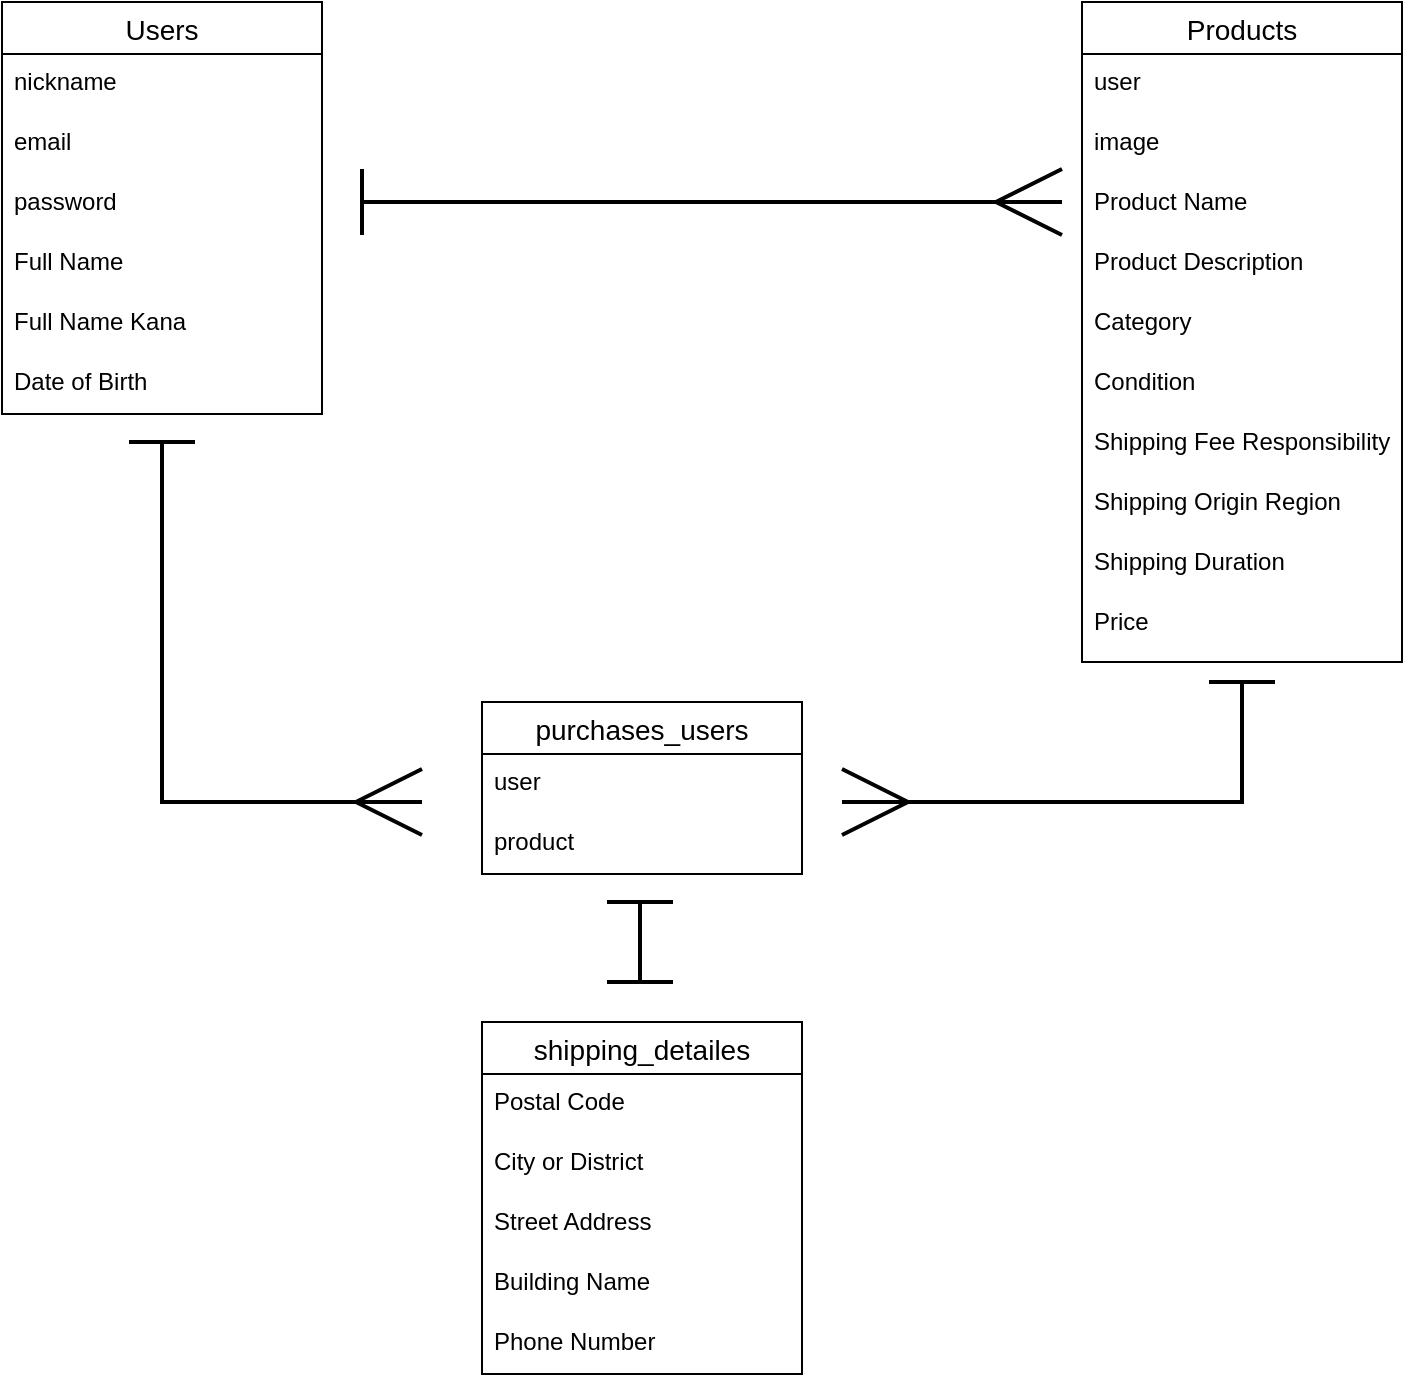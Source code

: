 <mxfile>
    <diagram id="C0V_ddlSkA2Mekc8LIzD" name="ページ1">
        <mxGraphModel dx="1227" dy="927" grid="1" gridSize="10" guides="1" tooltips="1" connect="1" arrows="1" fold="1" page="1" pageScale="1" pageWidth="827" pageHeight="1169" math="0" shadow="0">
            <root>
                <mxCell id="0"/>
                <mxCell id="1" parent="0"/>
                <mxCell id="56" value="Users" style="swimlane;fontStyle=0;childLayout=stackLayout;horizontal=1;startSize=26;horizontalStack=0;resizeParent=1;resizeParentMax=0;resizeLast=0;collapsible=1;marginBottom=0;align=center;fontSize=14;" vertex="1" parent="1">
                    <mxGeometry x="80" y="40" width="160" height="206" as="geometry"/>
                </mxCell>
                <mxCell id="57" value="nickname" style="text;strokeColor=none;fillColor=none;spacingLeft=4;spacingRight=4;overflow=hidden;rotatable=0;points=[[0,0.5],[1,0.5]];portConstraint=eastwest;fontSize=12;" vertex="1" parent="56">
                    <mxGeometry y="26" width="160" height="30" as="geometry"/>
                </mxCell>
                <mxCell id="58" value="email" style="text;strokeColor=none;fillColor=none;spacingLeft=4;spacingRight=4;overflow=hidden;rotatable=0;points=[[0,0.5],[1,0.5]];portConstraint=eastwest;fontSize=12;" vertex="1" parent="56">
                    <mxGeometry y="56" width="160" height="30" as="geometry"/>
                </mxCell>
                <mxCell id="59" value="password" style="text;strokeColor=none;fillColor=none;spacingLeft=4;spacingRight=4;overflow=hidden;rotatable=0;points=[[0,0.5],[1,0.5]];portConstraint=eastwest;fontSize=12;" vertex="1" parent="56">
                    <mxGeometry y="86" width="160" height="30" as="geometry"/>
                </mxCell>
                <mxCell id="60" value="Full Name" style="text;strokeColor=none;fillColor=none;spacingLeft=4;spacingRight=4;overflow=hidden;rotatable=0;points=[[0,0.5],[1,0.5]];portConstraint=eastwest;fontSize=12;" vertex="1" parent="56">
                    <mxGeometry y="116" width="160" height="30" as="geometry"/>
                </mxCell>
                <mxCell id="62" value="Full Name Kana" style="text;strokeColor=none;fillColor=none;spacingLeft=4;spacingRight=4;overflow=hidden;rotatable=0;points=[[0,0.5],[1,0.5]];portConstraint=eastwest;fontSize=12;" vertex="1" parent="56">
                    <mxGeometry y="146" width="160" height="30" as="geometry"/>
                </mxCell>
                <mxCell id="61" value="Date of Birth" style="text;strokeColor=none;fillColor=none;spacingLeft=4;spacingRight=4;overflow=hidden;rotatable=0;points=[[0,0.5],[1,0.5]];portConstraint=eastwest;fontSize=12;" vertex="1" parent="56">
                    <mxGeometry y="176" width="160" height="30" as="geometry"/>
                </mxCell>
                <mxCell id="63" value="Products" style="swimlane;fontStyle=0;childLayout=stackLayout;horizontal=1;startSize=26;horizontalStack=0;resizeParent=1;resizeParentMax=0;resizeLast=0;collapsible=1;marginBottom=0;align=center;fontSize=14;" vertex="1" parent="1">
                    <mxGeometry x="620" y="40" width="160" height="330" as="geometry"/>
                </mxCell>
                <mxCell id="64" value="user" style="text;strokeColor=none;fillColor=none;spacingLeft=4;spacingRight=4;overflow=hidden;rotatable=0;points=[[0,0.5],[1,0.5]];portConstraint=eastwest;fontSize=12;" vertex="1" parent="63">
                    <mxGeometry y="26" width="160" height="30" as="geometry"/>
                </mxCell>
                <mxCell id="65" value="image" style="text;strokeColor=none;fillColor=none;spacingLeft=4;spacingRight=4;overflow=hidden;rotatable=0;points=[[0,0.5],[1,0.5]];portConstraint=eastwest;fontSize=12;" vertex="1" parent="63">
                    <mxGeometry y="56" width="160" height="30" as="geometry"/>
                </mxCell>
                <mxCell id="67" value="Product Name" style="text;strokeColor=none;fillColor=none;spacingLeft=4;spacingRight=4;overflow=hidden;rotatable=0;points=[[0,0.5],[1,0.5]];portConstraint=eastwest;fontSize=12;" vertex="1" parent="63">
                    <mxGeometry y="86" width="160" height="30" as="geometry"/>
                </mxCell>
                <mxCell id="68" value="Product Description" style="text;strokeColor=none;fillColor=none;spacingLeft=4;spacingRight=4;overflow=hidden;rotatable=0;points=[[0,0.5],[1,0.5]];portConstraint=eastwest;fontSize=12;" vertex="1" parent="63">
                    <mxGeometry y="116" width="160" height="30" as="geometry"/>
                </mxCell>
                <mxCell id="69" value="Category" style="text;strokeColor=none;fillColor=none;spacingLeft=4;spacingRight=4;overflow=hidden;rotatable=0;points=[[0,0.5],[1,0.5]];portConstraint=eastwest;fontSize=12;" vertex="1" parent="63">
                    <mxGeometry y="146" width="160" height="30" as="geometry"/>
                </mxCell>
                <mxCell id="70" value="Condition" style="text;strokeColor=none;fillColor=none;spacingLeft=4;spacingRight=4;overflow=hidden;rotatable=0;points=[[0,0.5],[1,0.5]];portConstraint=eastwest;fontSize=12;" vertex="1" parent="63">
                    <mxGeometry y="176" width="160" height="30" as="geometry"/>
                </mxCell>
                <mxCell id="72" value="Shipping Fee Responsibility" style="text;strokeColor=none;fillColor=none;spacingLeft=4;spacingRight=4;overflow=hidden;rotatable=0;points=[[0,0.5],[1,0.5]];portConstraint=eastwest;fontSize=12;" vertex="1" parent="63">
                    <mxGeometry y="206" width="160" height="30" as="geometry"/>
                </mxCell>
                <mxCell id="73" value="Shipping Origin Region" style="text;strokeColor=none;fillColor=none;spacingLeft=4;spacingRight=4;overflow=hidden;rotatable=0;points=[[0,0.5],[1,0.5]];portConstraint=eastwest;fontSize=12;" vertex="1" parent="63">
                    <mxGeometry y="236" width="160" height="30" as="geometry"/>
                </mxCell>
                <mxCell id="71" value="Shipping Duration" style="text;strokeColor=none;fillColor=none;spacingLeft=4;spacingRight=4;overflow=hidden;rotatable=0;points=[[0,0.5],[1,0.5]];portConstraint=eastwest;fontSize=12;" vertex="1" parent="63">
                    <mxGeometry y="266" width="160" height="30" as="geometry"/>
                </mxCell>
                <mxCell id="93" value="Price" style="text;strokeColor=none;fillColor=none;spacingLeft=4;spacingRight=4;overflow=hidden;rotatable=0;points=[[0,0.5],[1,0.5]];portConstraint=eastwest;fontSize=12;" vertex="1" parent="63">
                    <mxGeometry y="296" width="160" height="34" as="geometry"/>
                </mxCell>
                <mxCell id="82" value="shipping_detailes" style="swimlane;fontStyle=0;childLayout=stackLayout;horizontal=1;startSize=26;horizontalStack=0;resizeParent=1;resizeParentMax=0;resizeLast=0;collapsible=1;marginBottom=0;align=center;fontSize=14;" vertex="1" parent="1">
                    <mxGeometry x="320" y="550" width="160" height="176" as="geometry"/>
                </mxCell>
                <mxCell id="88" value="Postal Code" style="text;strokeColor=none;fillColor=none;spacingLeft=4;spacingRight=4;overflow=hidden;rotatable=0;points=[[0,0.5],[1,0.5]];portConstraint=eastwest;fontSize=12;" vertex="1" parent="82">
                    <mxGeometry y="26" width="160" height="30" as="geometry"/>
                </mxCell>
                <mxCell id="89" value="City or District" style="text;strokeColor=none;fillColor=none;spacingLeft=4;spacingRight=4;overflow=hidden;rotatable=0;points=[[0,0.5],[1,0.5]];portConstraint=eastwest;fontSize=12;" vertex="1" parent="82">
                    <mxGeometry y="56" width="160" height="30" as="geometry"/>
                </mxCell>
                <mxCell id="90" value="Street Address" style="text;strokeColor=none;fillColor=none;spacingLeft=4;spacingRight=4;overflow=hidden;rotatable=0;points=[[0,0.5],[1,0.5]];portConstraint=eastwest;fontSize=12;" vertex="1" parent="82">
                    <mxGeometry y="86" width="160" height="30" as="geometry"/>
                </mxCell>
                <mxCell id="91" value="Building Name" style="text;strokeColor=none;fillColor=none;spacingLeft=4;spacingRight=4;overflow=hidden;rotatable=0;points=[[0,0.5],[1,0.5]];portConstraint=eastwest;fontSize=12;" vertex="1" parent="82">
                    <mxGeometry y="116" width="160" height="30" as="geometry"/>
                </mxCell>
                <mxCell id="92" value="Phone Number" style="text;strokeColor=none;fillColor=none;spacingLeft=4;spacingRight=4;overflow=hidden;rotatable=0;points=[[0,0.5],[1,0.5]];portConstraint=eastwest;fontSize=12;" vertex="1" parent="82">
                    <mxGeometry y="146" width="160" height="30" as="geometry"/>
                </mxCell>
                <mxCell id="94" value="" style="endArrow=ERmany;html=1;rounded=0;startArrow=baseDash;startFill=0;endFill=0;targetPerimeterSpacing=0;strokeWidth=2;endSize=30;startSize=30;" edge="1" parent="1">
                    <mxGeometry relative="1" as="geometry">
                        <mxPoint x="260" y="140" as="sourcePoint"/>
                        <mxPoint x="610" y="140" as="targetPoint"/>
                    </mxGeometry>
                </mxCell>
                <mxCell id="96" value="" style="endArrow=ERmany;html=1;rounded=0;strokeWidth=2;startSize=30;endSize=30;targetPerimeterSpacing=0;edgeStyle=orthogonalEdgeStyle;startArrow=baseDash;startFill=0;endFill=0;" edge="1" parent="1">
                    <mxGeometry relative="1" as="geometry">
                        <mxPoint x="160" y="260" as="sourcePoint"/>
                        <mxPoint x="290" y="440" as="targetPoint"/>
                        <Array as="points">
                            <mxPoint x="160" y="440"/>
                        </Array>
                    </mxGeometry>
                </mxCell>
                <mxCell id="97" value="" style="endArrow=ERmany;html=1;rounded=0;strokeWidth=2;startSize=30;endSize=30;targetPerimeterSpacing=0;edgeStyle=orthogonalEdgeStyle;startArrow=baseDash;startFill=0;endFill=0;" edge="1" parent="1">
                    <mxGeometry relative="1" as="geometry">
                        <mxPoint x="700" y="380" as="sourcePoint"/>
                        <mxPoint x="500" y="440" as="targetPoint"/>
                        <Array as="points">
                            <mxPoint x="700" y="440"/>
                            <mxPoint x="610" y="440"/>
                        </Array>
                    </mxGeometry>
                </mxCell>
                <mxCell id="98" value="purchases_users" style="swimlane;fontStyle=0;childLayout=stackLayout;horizontal=1;startSize=26;horizontalStack=0;resizeParent=1;resizeParentMax=0;resizeLast=0;collapsible=1;marginBottom=0;align=center;fontSize=14;" vertex="1" parent="1">
                    <mxGeometry x="320" y="390" width="160" height="86" as="geometry"/>
                </mxCell>
                <mxCell id="105" value="user" style="text;strokeColor=none;fillColor=none;spacingLeft=4;spacingRight=4;overflow=hidden;rotatable=0;points=[[0,0.5],[1,0.5]];portConstraint=eastwest;fontSize=12;" vertex="1" parent="98">
                    <mxGeometry y="26" width="160" height="30" as="geometry"/>
                </mxCell>
                <mxCell id="99" value="product" style="text;strokeColor=none;fillColor=none;spacingLeft=4;spacingRight=4;overflow=hidden;rotatable=0;points=[[0,0.5],[1,0.5]];portConstraint=eastwest;fontSize=12;" vertex="1" parent="98">
                    <mxGeometry y="56" width="160" height="30" as="geometry"/>
                </mxCell>
                <mxCell id="106" value="" style="endArrow=baseDash;html=1;rounded=0;strokeWidth=2;startSize=30;endSize=30;targetPerimeterSpacing=0;startArrow=baseDash;startFill=0;endFill=0;" edge="1" parent="1">
                    <mxGeometry relative="1" as="geometry">
                        <mxPoint x="399" y="490" as="sourcePoint"/>
                        <mxPoint x="399" y="530" as="targetPoint"/>
                    </mxGeometry>
                </mxCell>
            </root>
        </mxGraphModel>
    </diagram>
</mxfile>